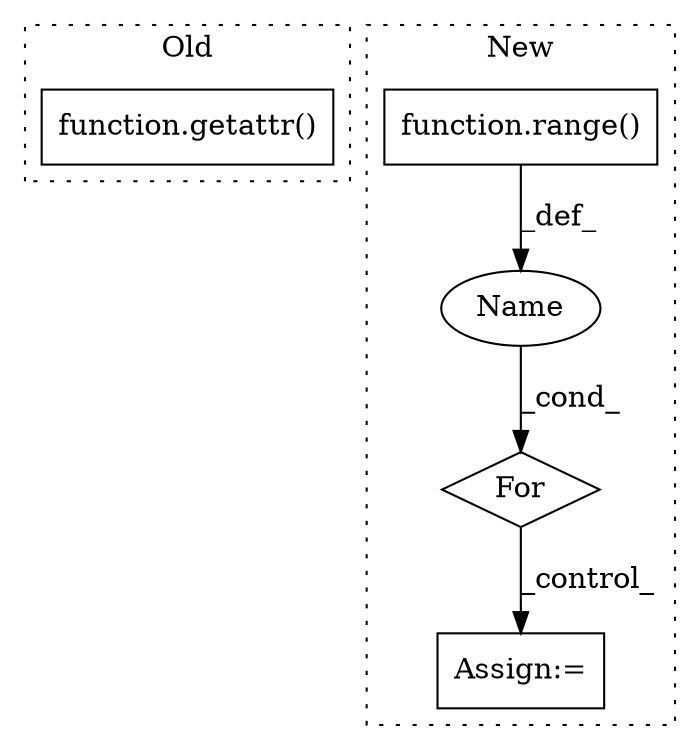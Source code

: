 digraph G {
subgraph cluster0 {
1 [label="function.getattr()" a="75" s="20526,20557" l="8,1" shape="box"];
label = "Old";
style="dotted";
}
subgraph cluster1 {
2 [label="function.range()" a="75" s="14671,14692" l="6,1" shape="box"];
3 [label="For" a="107" s="14662,14693" l="4,18" shape="diamond"];
4 [label="Assign:=" a="68" s="14744" l="3" shape="box"];
5 [label="Name" a="87" s="14666" l="1" shape="ellipse"];
label = "New";
style="dotted";
}
2 -> 5 [label="_def_"];
3 -> 4 [label="_control_"];
5 -> 3 [label="_cond_"];
}